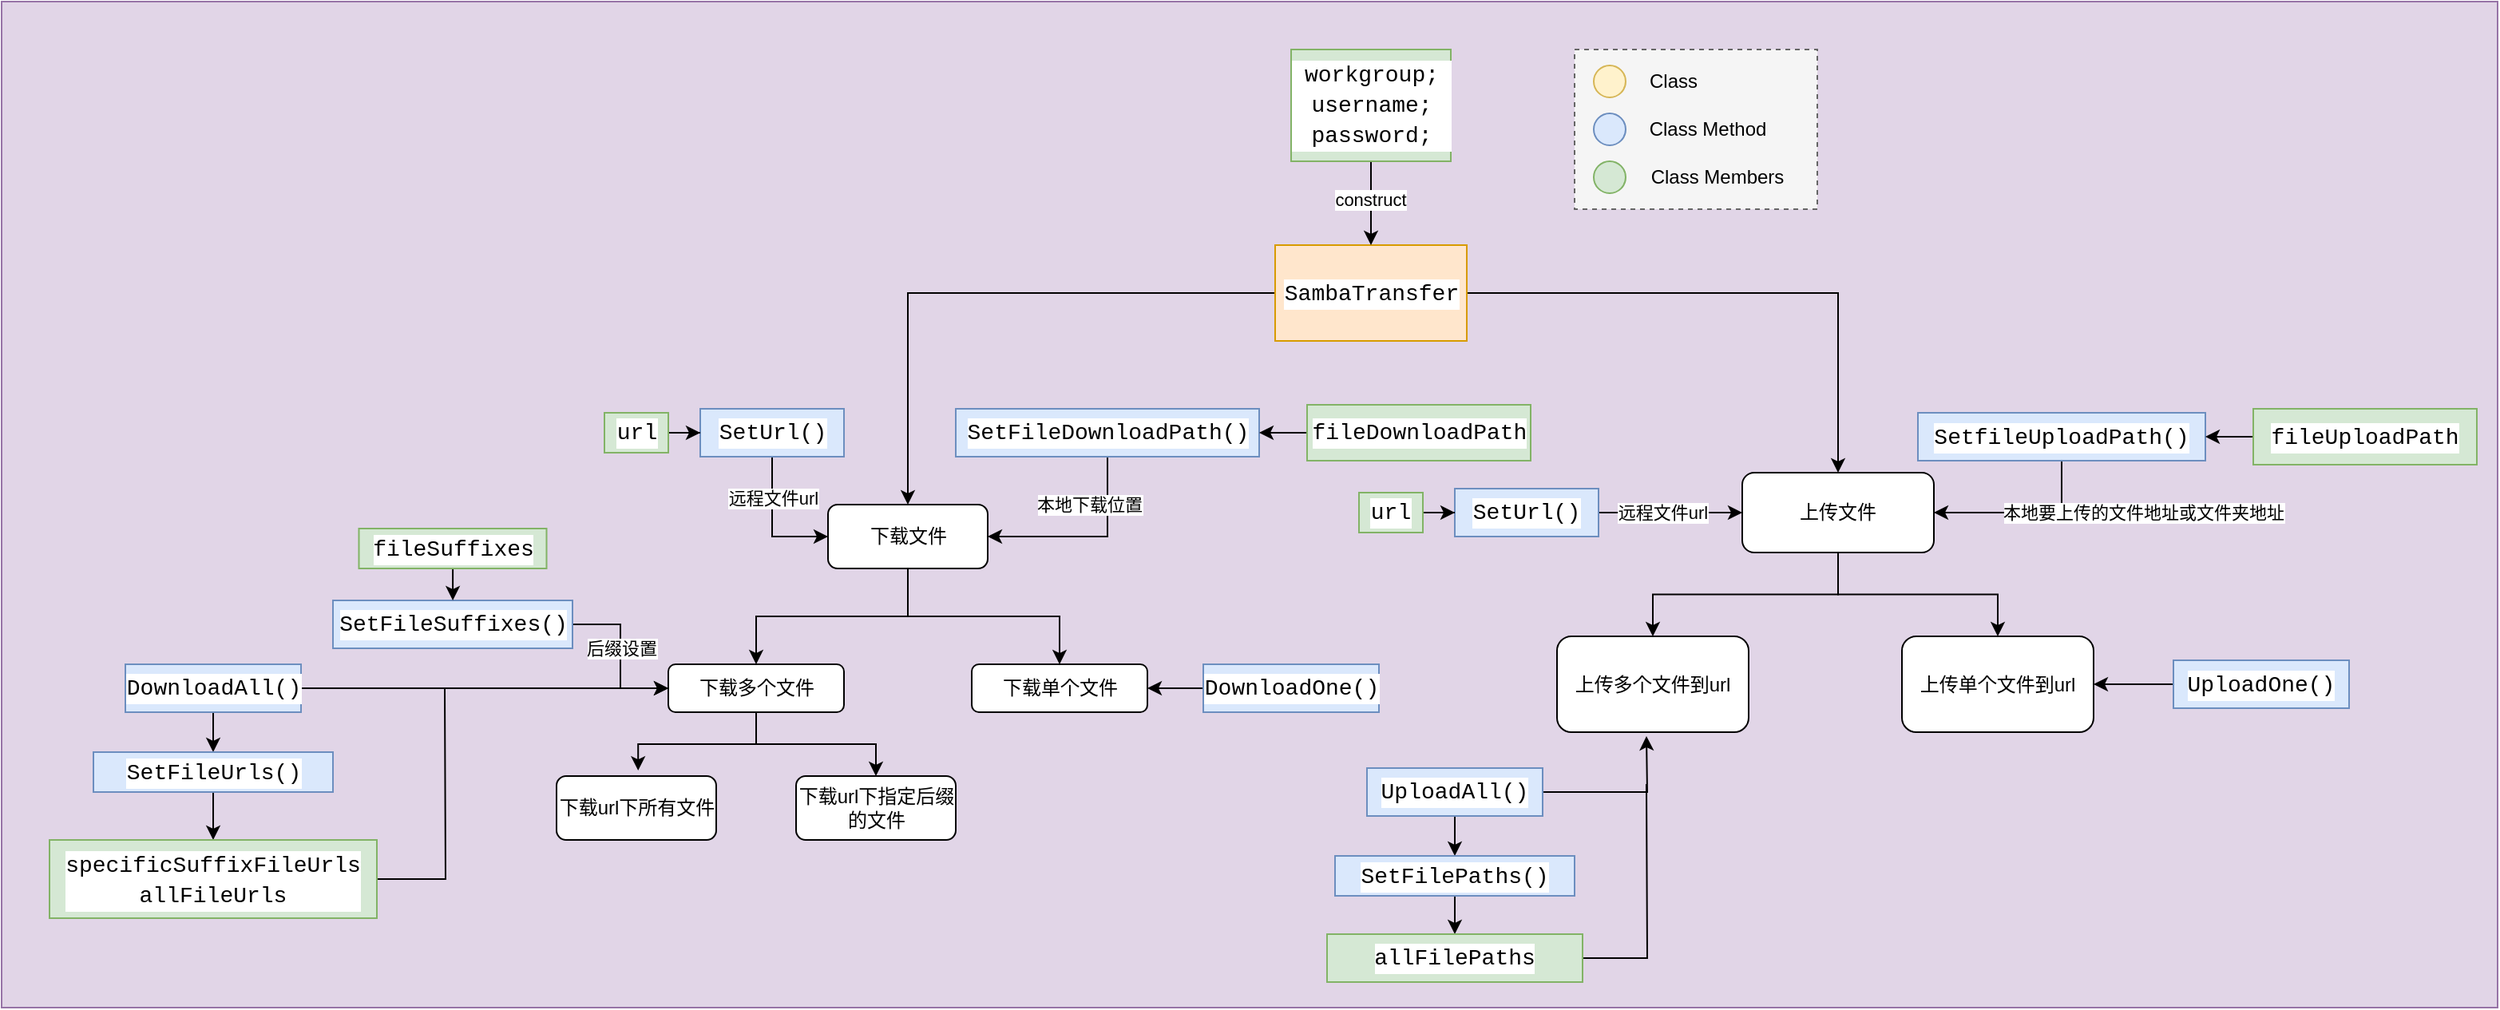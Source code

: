 <mxfile version="21.1.7" type="github">
  <diagram name="第 1 页" id="_zLIyNRm_XeTgNFHIo9I">
    <mxGraphModel dx="2651" dy="943" grid="1" gridSize="10" guides="1" tooltips="1" connect="1" arrows="1" fold="1" page="1" pageScale="1" pageWidth="827" pageHeight="1169" math="0" shadow="0">
      <root>
        <mxCell id="0" />
        <mxCell id="1" parent="0" />
        <mxCell id="PIOaSycnFOyhoBspQ5AJ-113" value="" style="rounded=0;whiteSpace=wrap;html=1;fillColor=#e1d5e7;strokeColor=#9673a6;" parent="1" vertex="1">
          <mxGeometry x="-760" y="60" width="1563" height="630" as="geometry" />
        </mxCell>
        <mxCell id="PIOaSycnFOyhoBspQ5AJ-112" value="" style="rounded=0;whiteSpace=wrap;html=1;dashed=1;strokeColor=#666666;fillColor=#f5f5f5;fontColor=#333333;" parent="1" vertex="1">
          <mxGeometry x="225" y="90" width="152" height="100" as="geometry" />
        </mxCell>
        <mxCell id="PIOaSycnFOyhoBspQ5AJ-72" style="edgeStyle=orthogonalEdgeStyle;rounded=0;orthogonalLoop=1;jettySize=auto;html=1;entryX=0.5;entryY=0;entryDx=0;entryDy=0;" parent="1" source="PIOaSycnFOyhoBspQ5AJ-1" target="PIOaSycnFOyhoBspQ5AJ-14" edge="1">
          <mxGeometry relative="1" as="geometry" />
        </mxCell>
        <mxCell id="PIOaSycnFOyhoBspQ5AJ-90" style="edgeStyle=orthogonalEdgeStyle;rounded=0;orthogonalLoop=1;jettySize=auto;html=1;entryX=0.5;entryY=0;entryDx=0;entryDy=0;" parent="1" source="PIOaSycnFOyhoBspQ5AJ-1" target="PIOaSycnFOyhoBspQ5AJ-74" edge="1">
          <mxGeometry relative="1" as="geometry" />
        </mxCell>
        <mxCell id="PIOaSycnFOyhoBspQ5AJ-1" value="&lt;div style=&quot;color: rgb(0, 0, 0); background-color: rgb(255, 255, 255); font-family: Consolas, &amp;quot;Courier New&amp;quot;, monospace; font-weight: normal; font-size: 14px; line-height: 19px;&quot;&gt;&lt;div&gt;SambaTransfer&lt;/div&gt;&lt;/div&gt;" style="rounded=0;whiteSpace=wrap;html=1;fillColor=#ffe6cc;strokeColor=#d79b00;" parent="1" vertex="1">
          <mxGeometry x="37.5" y="212.5" width="120" height="60" as="geometry" />
        </mxCell>
        <mxCell id="PIOaSycnFOyhoBspQ5AJ-68" style="edgeStyle=orthogonalEdgeStyle;rounded=0;orthogonalLoop=1;jettySize=auto;html=1;exitX=0.5;exitY=1;exitDx=0;exitDy=0;" parent="1" source="PIOaSycnFOyhoBspQ5AJ-5" target="PIOaSycnFOyhoBspQ5AJ-1" edge="1">
          <mxGeometry relative="1" as="geometry" />
        </mxCell>
        <mxCell id="PIOaSycnFOyhoBspQ5AJ-69" value="construct" style="edgeLabel;html=1;align=center;verticalAlign=middle;resizable=0;points=[];" parent="PIOaSycnFOyhoBspQ5AJ-68" vertex="1" connectable="0">
          <mxGeometry x="-0.109" y="-1" relative="1" as="geometry">
            <mxPoint as="offset" />
          </mxGeometry>
        </mxCell>
        <mxCell id="PIOaSycnFOyhoBspQ5AJ-5" value="&lt;div style=&quot;background-color: rgb(255, 255, 255); font-family: Consolas, &amp;quot;Courier New&amp;quot;, monospace; font-weight: normal; font-size: 14px; line-height: 19px;&quot;&gt;&lt;div style=&quot;background-color: rgb(255, 255, 255); font-family: Consolas, &amp;quot;Courier New&amp;quot;, monospace; font-weight: normal; font-size: 14px; line-height: 19px;&quot;&gt;&lt;div&gt;&lt;font color=&quot;#000000&quot;&gt;&amp;nbsp;workgroup;&amp;nbsp; username; &lt;br&gt;&lt;/font&gt;&lt;/div&gt;&lt;div&gt;&lt;font color=&quot;#000000&quot;&gt;password;&lt;/font&gt;&lt;/div&gt;&lt;/div&gt;&lt;/div&gt;" style="text;html=1;align=center;verticalAlign=middle;whiteSpace=wrap;rounded=0;fillColor=#d5e8d4;strokeColor=#82b366;" parent="1" vertex="1">
          <mxGeometry x="47.5" y="90" width="100" height="70" as="geometry" />
        </mxCell>
        <mxCell id="PIOaSycnFOyhoBspQ5AJ-18" style="edgeStyle=orthogonalEdgeStyle;rounded=0;orthogonalLoop=1;jettySize=auto;html=1;entryX=0.5;entryY=0;entryDx=0;entryDy=0;" parent="1" source="PIOaSycnFOyhoBspQ5AJ-14" target="PIOaSycnFOyhoBspQ5AJ-17" edge="1">
          <mxGeometry relative="1" as="geometry" />
        </mxCell>
        <mxCell id="PIOaSycnFOyhoBspQ5AJ-24" style="edgeStyle=orthogonalEdgeStyle;rounded=0;orthogonalLoop=1;jettySize=auto;html=1;entryX=0.5;entryY=0;entryDx=0;entryDy=0;" parent="1" source="PIOaSycnFOyhoBspQ5AJ-14" target="PIOaSycnFOyhoBspQ5AJ-23" edge="1">
          <mxGeometry relative="1" as="geometry" />
        </mxCell>
        <mxCell id="PIOaSycnFOyhoBspQ5AJ-14" value="下载文件" style="rounded=1;whiteSpace=wrap;html=1;" parent="1" vertex="1">
          <mxGeometry x="-242.5" y="375" width="100" height="40" as="geometry" />
        </mxCell>
        <mxCell id="PIOaSycnFOyhoBspQ5AJ-27" style="edgeStyle=orthogonalEdgeStyle;rounded=0;orthogonalLoop=1;jettySize=auto;html=1;entryX=0.511;entryY=-0.086;entryDx=0;entryDy=0;entryPerimeter=0;" parent="1" source="PIOaSycnFOyhoBspQ5AJ-17" target="PIOaSycnFOyhoBspQ5AJ-26" edge="1">
          <mxGeometry relative="1" as="geometry" />
        </mxCell>
        <mxCell id="PIOaSycnFOyhoBspQ5AJ-29" style="edgeStyle=orthogonalEdgeStyle;rounded=0;orthogonalLoop=1;jettySize=auto;html=1;entryX=0.5;entryY=0;entryDx=0;entryDy=0;" parent="1" source="PIOaSycnFOyhoBspQ5AJ-17" target="PIOaSycnFOyhoBspQ5AJ-28" edge="1">
          <mxGeometry relative="1" as="geometry" />
        </mxCell>
        <mxCell id="PIOaSycnFOyhoBspQ5AJ-17" value="下载多个文件" style="rounded=1;whiteSpace=wrap;html=1;" parent="1" vertex="1">
          <mxGeometry x="-342.5" y="475" width="110" height="30" as="geometry" />
        </mxCell>
        <mxCell id="PIOaSycnFOyhoBspQ5AJ-23" value="下载单个文件" style="rounded=1;whiteSpace=wrap;html=1;" parent="1" vertex="1">
          <mxGeometry x="-152.5" y="475" width="110" height="30" as="geometry" />
        </mxCell>
        <mxCell id="PIOaSycnFOyhoBspQ5AJ-26" value="下载url下所有文件" style="rounded=1;whiteSpace=wrap;html=1;" parent="1" vertex="1">
          <mxGeometry x="-412.5" y="545" width="100" height="40" as="geometry" />
        </mxCell>
        <mxCell id="PIOaSycnFOyhoBspQ5AJ-28" value="下载url下指定后缀的文件" style="rounded=1;whiteSpace=wrap;html=1;" parent="1" vertex="1">
          <mxGeometry x="-262.5" y="545" width="100" height="40" as="geometry" />
        </mxCell>
        <mxCell id="PIOaSycnFOyhoBspQ5AJ-33" style="edgeStyle=orthogonalEdgeStyle;rounded=0;orthogonalLoop=1;jettySize=auto;html=1;entryX=0;entryY=0.5;entryDx=0;entryDy=0;" parent="1" source="PIOaSycnFOyhoBspQ5AJ-30" target="PIOaSycnFOyhoBspQ5AJ-14" edge="1">
          <mxGeometry relative="1" as="geometry" />
        </mxCell>
        <mxCell id="PIOaSycnFOyhoBspQ5AJ-38" value="远程文件url" style="edgeLabel;html=1;align=center;verticalAlign=middle;resizable=0;points=[];" parent="PIOaSycnFOyhoBspQ5AJ-33" vertex="1" connectable="0">
          <mxGeometry x="0.004" y="2" relative="1" as="geometry">
            <mxPoint x="-2" y="-17" as="offset" />
          </mxGeometry>
        </mxCell>
        <mxCell id="PIOaSycnFOyhoBspQ5AJ-30" value="&lt;div style=&quot;color: rgb(0, 0, 0); background-color: rgb(255, 255, 255); font-family: Consolas, &amp;quot;Courier New&amp;quot;, monospace; font-weight: normal; font-size: 14px; line-height: 19px;&quot;&gt;&lt;div&gt;SetUrl()&lt;/div&gt;&lt;/div&gt;" style="rounded=0;whiteSpace=wrap;html=1;fillColor=#dae8fc;strokeColor=#6c8ebf;" parent="1" vertex="1">
          <mxGeometry x="-322.5" y="315" width="90" height="30" as="geometry" />
        </mxCell>
        <mxCell id="PIOaSycnFOyhoBspQ5AJ-36" style="edgeStyle=orthogonalEdgeStyle;rounded=0;orthogonalLoop=1;jettySize=auto;html=1;entryX=1;entryY=0.5;entryDx=0;entryDy=0;" parent="1" source="PIOaSycnFOyhoBspQ5AJ-35" target="PIOaSycnFOyhoBspQ5AJ-14" edge="1">
          <mxGeometry relative="1" as="geometry" />
        </mxCell>
        <mxCell id="PIOaSycnFOyhoBspQ5AJ-37" value="本地下载位置" style="edgeLabel;html=1;align=center;verticalAlign=middle;resizable=0;points=[];" parent="PIOaSycnFOyhoBspQ5AJ-36" vertex="1" connectable="0">
          <mxGeometry x="0.148" y="1" relative="1" as="geometry">
            <mxPoint x="10" y="-21" as="offset" />
          </mxGeometry>
        </mxCell>
        <mxCell id="PIOaSycnFOyhoBspQ5AJ-35" value="&lt;div style=&quot;color: rgb(0, 0, 0); background-color: rgb(255, 255, 255); font-family: Consolas, &amp;quot;Courier New&amp;quot;, monospace; font-weight: normal; font-size: 14px; line-height: 19px;&quot;&gt;&lt;div&gt;SetFileDownloadPath()&lt;/div&gt;&lt;/div&gt;" style="rounded=0;whiteSpace=wrap;html=1;fillColor=#dae8fc;strokeColor=#6c8ebf;" parent="1" vertex="1">
          <mxGeometry x="-162.5" y="315" width="190" height="30" as="geometry" />
        </mxCell>
        <mxCell id="PIOaSycnFOyhoBspQ5AJ-40" style="edgeStyle=orthogonalEdgeStyle;rounded=0;orthogonalLoop=1;jettySize=auto;html=1;entryX=0;entryY=0.5;entryDx=0;entryDy=0;" parent="1" source="PIOaSycnFOyhoBspQ5AJ-39" target="PIOaSycnFOyhoBspQ5AJ-17" edge="1">
          <mxGeometry relative="1" as="geometry" />
        </mxCell>
        <mxCell id="PIOaSycnFOyhoBspQ5AJ-64" style="edgeStyle=orthogonalEdgeStyle;rounded=0;orthogonalLoop=1;jettySize=auto;html=1;exitX=0.5;exitY=1;exitDx=0;exitDy=0;entryX=0.5;entryY=0;entryDx=0;entryDy=0;" parent="1" source="PIOaSycnFOyhoBspQ5AJ-39" target="PIOaSycnFOyhoBspQ5AJ-63" edge="1">
          <mxGeometry relative="1" as="geometry" />
        </mxCell>
        <mxCell id="PIOaSycnFOyhoBspQ5AJ-39" value="&lt;div style=&quot;color: rgb(0, 0, 0); background-color: rgb(255, 255, 255); font-family: Consolas, &amp;quot;Courier New&amp;quot;, monospace; font-weight: normal; font-size: 14px; line-height: 19px;&quot;&gt;&lt;div&gt;DownloadAll()&lt;/div&gt;&lt;/div&gt;" style="rounded=0;whiteSpace=wrap;html=1;fillColor=#dae8fc;strokeColor=#6c8ebf;" parent="1" vertex="1">
          <mxGeometry x="-682.5" y="475" width="110" height="30" as="geometry" />
        </mxCell>
        <mxCell id="PIOaSycnFOyhoBspQ5AJ-42" style="edgeStyle=orthogonalEdgeStyle;rounded=0;orthogonalLoop=1;jettySize=auto;html=1;exitX=1;exitY=0.5;exitDx=0;exitDy=0;entryX=0;entryY=0.5;entryDx=0;entryDy=0;" parent="1" source="PIOaSycnFOyhoBspQ5AJ-41" target="PIOaSycnFOyhoBspQ5AJ-17" edge="1">
          <mxGeometry relative="1" as="geometry" />
        </mxCell>
        <mxCell id="PIOaSycnFOyhoBspQ5AJ-43" value="后缀设置" style="edgeLabel;html=1;align=center;verticalAlign=middle;resizable=0;points=[];" parent="PIOaSycnFOyhoBspQ5AJ-42" vertex="1" connectable="0">
          <mxGeometry x="-0.583" y="2" relative="1" as="geometry">
            <mxPoint x="9" y="17" as="offset" />
          </mxGeometry>
        </mxCell>
        <mxCell id="PIOaSycnFOyhoBspQ5AJ-41" value="&lt;div style=&quot;color: rgb(0, 0, 0); background-color: rgb(255, 255, 255); font-family: Consolas, &amp;quot;Courier New&amp;quot;, monospace; font-weight: normal; font-size: 14px; line-height: 19px;&quot;&gt;&lt;div&gt;&lt;div style=&quot;color: rgb(0, 0, 0); background-color: rgb(255, 255, 255); font-family: Consolas, &amp;quot;Courier New&amp;quot;, monospace; font-weight: normal; font-size: 14px; line-height: 19px;&quot;&gt;&lt;div&gt;SetFileSuffixes()&lt;/div&gt;&lt;/div&gt;&lt;/div&gt;&lt;/div&gt;" style="rounded=0;whiteSpace=wrap;html=1;fillColor=#dae8fc;strokeColor=#6c8ebf;" parent="1" vertex="1">
          <mxGeometry x="-552.5" y="435" width="150" height="30" as="geometry" />
        </mxCell>
        <mxCell id="PIOaSycnFOyhoBspQ5AJ-45" style="edgeStyle=orthogonalEdgeStyle;rounded=0;orthogonalLoop=1;jettySize=auto;html=1;" parent="1" source="PIOaSycnFOyhoBspQ5AJ-44" target="PIOaSycnFOyhoBspQ5AJ-23" edge="1">
          <mxGeometry relative="1" as="geometry" />
        </mxCell>
        <mxCell id="PIOaSycnFOyhoBspQ5AJ-44" value="&lt;div style=&quot;color: rgb(0, 0, 0); background-color: rgb(255, 255, 255); font-family: Consolas, &amp;quot;Courier New&amp;quot;, monospace; font-weight: normal; font-size: 14px; line-height: 19px;&quot;&gt;&lt;div&gt;DownloadOne()&lt;/div&gt;&lt;/div&gt;" style="rounded=0;whiteSpace=wrap;html=1;fillColor=#dae8fc;strokeColor=#6c8ebf;" parent="1" vertex="1">
          <mxGeometry x="-7.5" y="475" width="110" height="30" as="geometry" />
        </mxCell>
        <mxCell id="PIOaSycnFOyhoBspQ5AJ-48" style="edgeStyle=orthogonalEdgeStyle;rounded=0;orthogonalLoop=1;jettySize=auto;html=1;entryX=0;entryY=0.5;entryDx=0;entryDy=0;" parent="1" source="PIOaSycnFOyhoBspQ5AJ-47" target="PIOaSycnFOyhoBspQ5AJ-30" edge="1">
          <mxGeometry relative="1" as="geometry" />
        </mxCell>
        <mxCell id="PIOaSycnFOyhoBspQ5AJ-47" value="&lt;div style=&quot;color: rgb(0, 0, 0); background-color: rgb(255, 255, 255); font-family: Consolas, &amp;quot;Courier New&amp;quot;, monospace; font-weight: normal; font-size: 14px; line-height: 19px;&quot;&gt;&lt;div&gt;url&lt;/div&gt;&lt;/div&gt;" style="rounded=0;whiteSpace=wrap;html=1;fillColor=#d5e8d4;strokeColor=#82b366;" parent="1" vertex="1">
          <mxGeometry x="-382.5" y="317.5" width="40" height="25" as="geometry" />
        </mxCell>
        <mxCell id="PIOaSycnFOyhoBspQ5AJ-62" value="" style="edgeStyle=orthogonalEdgeStyle;rounded=0;orthogonalLoop=1;jettySize=auto;html=1;" parent="1" source="PIOaSycnFOyhoBspQ5AJ-50" target="PIOaSycnFOyhoBspQ5AJ-35" edge="1">
          <mxGeometry relative="1" as="geometry" />
        </mxCell>
        <mxCell id="PIOaSycnFOyhoBspQ5AJ-50" value="&lt;div style=&quot;color: rgb(0, 0, 0); background-color: rgb(255, 255, 255); font-family: Consolas, &amp;quot;Courier New&amp;quot;, monospace; font-weight: normal; font-size: 14px; line-height: 19px;&quot;&gt;&lt;div&gt;fileDownloadPath&lt;/div&gt;&lt;/div&gt;" style="rounded=0;whiteSpace=wrap;html=1;fillColor=#d5e8d4;strokeColor=#82b366;" parent="1" vertex="1">
          <mxGeometry x="57.5" y="312.5" width="140" height="35" as="geometry" />
        </mxCell>
        <mxCell id="PIOaSycnFOyhoBspQ5AJ-59" style="edgeStyle=orthogonalEdgeStyle;rounded=0;orthogonalLoop=1;jettySize=auto;html=1;" parent="1" source="PIOaSycnFOyhoBspQ5AJ-56" target="PIOaSycnFOyhoBspQ5AJ-41" edge="1">
          <mxGeometry relative="1" as="geometry" />
        </mxCell>
        <mxCell id="PIOaSycnFOyhoBspQ5AJ-56" value="&lt;div style=&quot;color: rgb(0, 0, 0); background-color: rgb(255, 255, 255); font-family: Consolas, &amp;quot;Courier New&amp;quot;, monospace; font-weight: normal; line-height: 19px; font-size: 14px;&quot;&gt;&lt;div&gt;&lt;font style=&quot;font-size: 14px;&quot;&gt;fileSuffixes&lt;/font&gt;&lt;/div&gt;&lt;/div&gt;" style="rounded=0;whiteSpace=wrap;html=1;fillColor=#d5e8d4;strokeColor=#82b366;" parent="1" vertex="1">
          <mxGeometry x="-536.25" y="390" width="117.5" height="25" as="geometry" />
        </mxCell>
        <mxCell id="PIOaSycnFOyhoBspQ5AJ-66" style="edgeStyle=orthogonalEdgeStyle;rounded=0;orthogonalLoop=1;jettySize=auto;html=1;exitX=0.5;exitY=1;exitDx=0;exitDy=0;entryX=0.5;entryY=0;entryDx=0;entryDy=0;" parent="1" source="PIOaSycnFOyhoBspQ5AJ-63" target="PIOaSycnFOyhoBspQ5AJ-65" edge="1">
          <mxGeometry relative="1" as="geometry" />
        </mxCell>
        <mxCell id="PIOaSycnFOyhoBspQ5AJ-63" value="&lt;div style=&quot;color: rgb(0, 0, 0); background-color: rgb(255, 255, 255); font-family: Consolas, &amp;quot;Courier New&amp;quot;, monospace; font-weight: normal; font-size: 14px; line-height: 19px;&quot;&gt;&lt;div&gt;SetFileUrls()&lt;/div&gt;&lt;/div&gt;" style="rounded=0;whiteSpace=wrap;html=1;fillColor=#dae8fc;strokeColor=#6c8ebf;" parent="1" vertex="1">
          <mxGeometry x="-702.5" y="530" width="150" height="25" as="geometry" />
        </mxCell>
        <mxCell id="PIOaSycnFOyhoBspQ5AJ-67" style="edgeStyle=orthogonalEdgeStyle;rounded=0;orthogonalLoop=1;jettySize=auto;html=1;endArrow=none;endFill=0;" parent="1" source="PIOaSycnFOyhoBspQ5AJ-65" edge="1">
          <mxGeometry relative="1" as="geometry">
            <mxPoint x="-482.5" y="490" as="targetPoint" />
          </mxGeometry>
        </mxCell>
        <mxCell id="PIOaSycnFOyhoBspQ5AJ-65" value="&lt;div style=&quot;color: rgb(0, 0, 0); background-color: rgb(255, 255, 255); font-family: Consolas, &amp;quot;Courier New&amp;quot;, monospace; font-weight: normal; font-size: 14px; line-height: 19px;&quot;&gt;&lt;div&gt;specificSuffixFileUrls&lt;div style=&quot;color: rgb(0, 0, 0); background-color: rgb(255, 255, 255); font-family: Consolas, &amp;quot;Courier New&amp;quot;, monospace; font-weight: normal; font-size: 14px; line-height: 19px;&quot;&gt;&lt;div&gt;allFileUrls&lt;/div&gt;&lt;/div&gt;&lt;/div&gt;&lt;/div&gt;" style="rounded=0;whiteSpace=wrap;html=1;fillColor=#d5e8d4;strokeColor=#82b366;" parent="1" vertex="1">
          <mxGeometry x="-730" y="585" width="205" height="49" as="geometry" />
        </mxCell>
        <mxCell id="PIOaSycnFOyhoBspQ5AJ-77" style="edgeStyle=orthogonalEdgeStyle;rounded=0;orthogonalLoop=1;jettySize=auto;html=1;" parent="1" source="PIOaSycnFOyhoBspQ5AJ-74" target="PIOaSycnFOyhoBspQ5AJ-76" edge="1">
          <mxGeometry relative="1" as="geometry" />
        </mxCell>
        <mxCell id="PIOaSycnFOyhoBspQ5AJ-79" style="edgeStyle=orthogonalEdgeStyle;rounded=0;orthogonalLoop=1;jettySize=auto;html=1;" parent="1" source="PIOaSycnFOyhoBspQ5AJ-74" target="PIOaSycnFOyhoBspQ5AJ-78" edge="1">
          <mxGeometry relative="1" as="geometry" />
        </mxCell>
        <mxCell id="PIOaSycnFOyhoBspQ5AJ-74" value="上传文件" style="rounded=1;whiteSpace=wrap;html=1;" parent="1" vertex="1">
          <mxGeometry x="330" y="355" width="120" height="50" as="geometry" />
        </mxCell>
        <mxCell id="PIOaSycnFOyhoBspQ5AJ-76" value="上传多个文件到url" style="rounded=1;whiteSpace=wrap;html=1;" parent="1" vertex="1">
          <mxGeometry x="214" y="457.5" width="120" height="60" as="geometry" />
        </mxCell>
        <mxCell id="PIOaSycnFOyhoBspQ5AJ-78" value="上传单个文件到url" style="rounded=1;whiteSpace=wrap;html=1;" parent="1" vertex="1">
          <mxGeometry x="430" y="457.5" width="120" height="60" as="geometry" />
        </mxCell>
        <mxCell id="PIOaSycnFOyhoBspQ5AJ-80" style="edgeStyle=orthogonalEdgeStyle;rounded=0;orthogonalLoop=1;jettySize=auto;html=1;entryX=0;entryY=0.5;entryDx=0;entryDy=0;" parent="1" source="PIOaSycnFOyhoBspQ5AJ-82" target="PIOaSycnFOyhoBspQ5AJ-74" edge="1">
          <mxGeometry relative="1" as="geometry">
            <mxPoint x="250.5" y="397.5" as="targetPoint" />
          </mxGeometry>
        </mxCell>
        <mxCell id="PIOaSycnFOyhoBspQ5AJ-81" value="远程文件url" style="edgeLabel;html=1;align=center;verticalAlign=middle;resizable=0;points=[];" parent="PIOaSycnFOyhoBspQ5AJ-80" vertex="1" connectable="0">
          <mxGeometry x="0.004" y="2" relative="1" as="geometry">
            <mxPoint x="-5" y="2" as="offset" />
          </mxGeometry>
        </mxCell>
        <mxCell id="PIOaSycnFOyhoBspQ5AJ-82" value="&lt;div style=&quot;color: rgb(0, 0, 0); background-color: rgb(255, 255, 255); font-family: Consolas, &amp;quot;Courier New&amp;quot;, monospace; font-weight: normal; font-size: 14px; line-height: 19px;&quot;&gt;&lt;div&gt;SetUrl()&lt;/div&gt;&lt;/div&gt;" style="rounded=0;whiteSpace=wrap;html=1;fillColor=#dae8fc;strokeColor=#6c8ebf;" parent="1" vertex="1">
          <mxGeometry x="150" y="365" width="90" height="30" as="geometry" />
        </mxCell>
        <mxCell id="PIOaSycnFOyhoBspQ5AJ-83" style="edgeStyle=orthogonalEdgeStyle;rounded=0;orthogonalLoop=1;jettySize=auto;html=1;entryX=0;entryY=0.5;entryDx=0;entryDy=0;" parent="1" source="PIOaSycnFOyhoBspQ5AJ-84" target="PIOaSycnFOyhoBspQ5AJ-82" edge="1">
          <mxGeometry relative="1" as="geometry" />
        </mxCell>
        <mxCell id="PIOaSycnFOyhoBspQ5AJ-84" value="&lt;div style=&quot;color: rgb(0, 0, 0); background-color: rgb(255, 255, 255); font-family: Consolas, &amp;quot;Courier New&amp;quot;, monospace; font-weight: normal; font-size: 14px; line-height: 19px;&quot;&gt;&lt;div&gt;url&lt;/div&gt;&lt;/div&gt;" style="rounded=0;whiteSpace=wrap;html=1;fillColor=#d5e8d4;strokeColor=#82b366;" parent="1" vertex="1">
          <mxGeometry x="90" y="367.5" width="40" height="25" as="geometry" />
        </mxCell>
        <mxCell id="PIOaSycnFOyhoBspQ5AJ-89" style="edgeStyle=orthogonalEdgeStyle;rounded=0;orthogonalLoop=1;jettySize=auto;html=1;entryX=1;entryY=0.5;entryDx=0;entryDy=0;" parent="1" source="PIOaSycnFOyhoBspQ5AJ-85" target="PIOaSycnFOyhoBspQ5AJ-74" edge="1">
          <mxGeometry relative="1" as="geometry" />
        </mxCell>
        <mxCell id="PIOaSycnFOyhoBspQ5AJ-91" value="本地要上传的文件地址或文件夹地址" style="edgeLabel;html=1;align=center;verticalAlign=middle;resizable=0;points=[];" parent="PIOaSycnFOyhoBspQ5AJ-89" vertex="1" connectable="0">
          <mxGeometry x="0.029" y="1" relative="1" as="geometry">
            <mxPoint x="76" y="-1" as="offset" />
          </mxGeometry>
        </mxCell>
        <mxCell id="PIOaSycnFOyhoBspQ5AJ-85" value="&lt;div style=&quot;color: rgb(0, 0, 0); background-color: rgb(255, 255, 255); font-family: Consolas, &amp;quot;Courier New&amp;quot;, monospace; font-weight: normal; font-size: 14px; line-height: 19px;&quot;&gt;&lt;div&gt;SetfileUploadPath()&lt;/div&gt;&lt;/div&gt;" style="rounded=0;whiteSpace=wrap;html=1;fillColor=#dae8fc;strokeColor=#6c8ebf;" parent="1" vertex="1">
          <mxGeometry x="440" y="317.5" width="180" height="30" as="geometry" />
        </mxCell>
        <mxCell id="PIOaSycnFOyhoBspQ5AJ-86" value="" style="edgeStyle=orthogonalEdgeStyle;rounded=0;orthogonalLoop=1;jettySize=auto;html=1;" parent="1" source="PIOaSycnFOyhoBspQ5AJ-87" target="PIOaSycnFOyhoBspQ5AJ-85" edge="1">
          <mxGeometry relative="1" as="geometry" />
        </mxCell>
        <mxCell id="PIOaSycnFOyhoBspQ5AJ-87" value="&lt;div style=&quot;color: rgb(0, 0, 0); background-color: rgb(255, 255, 255); font-family: Consolas, &amp;quot;Courier New&amp;quot;, monospace; font-weight: normal; font-size: 14px; line-height: 19px;&quot;&gt;&lt;div&gt;fileUploadPath&lt;/div&gt;&lt;/div&gt;" style="rounded=0;whiteSpace=wrap;html=1;fillColor=#d5e8d4;strokeColor=#82b366;" parent="1" vertex="1">
          <mxGeometry x="650" y="315" width="140" height="35" as="geometry" />
        </mxCell>
        <mxCell id="PIOaSycnFOyhoBspQ5AJ-93" style="edgeStyle=orthogonalEdgeStyle;rounded=0;orthogonalLoop=1;jettySize=auto;html=1;" parent="1" source="PIOaSycnFOyhoBspQ5AJ-92" target="PIOaSycnFOyhoBspQ5AJ-78" edge="1">
          <mxGeometry relative="1" as="geometry" />
        </mxCell>
        <mxCell id="PIOaSycnFOyhoBspQ5AJ-92" value="&lt;div style=&quot;color: rgb(0, 0, 0); background-color: rgb(255, 255, 255); font-family: Consolas, &amp;quot;Courier New&amp;quot;, monospace; font-weight: normal; font-size: 14px; line-height: 19px;&quot;&gt;&lt;div&gt;UploadOne()&lt;/div&gt;&lt;/div&gt;" style="rounded=0;whiteSpace=wrap;html=1;fillColor=#dae8fc;strokeColor=#6c8ebf;" parent="1" vertex="1">
          <mxGeometry x="600" y="472.5" width="110" height="30" as="geometry" />
        </mxCell>
        <mxCell id="PIOaSycnFOyhoBspQ5AJ-94" style="edgeStyle=orthogonalEdgeStyle;rounded=0;orthogonalLoop=1;jettySize=auto;html=1;exitX=0.5;exitY=1;exitDx=0;exitDy=0;entryX=0.5;entryY=0;entryDx=0;entryDy=0;" parent="1" source="PIOaSycnFOyhoBspQ5AJ-95" target="PIOaSycnFOyhoBspQ5AJ-97" edge="1">
          <mxGeometry relative="1" as="geometry" />
        </mxCell>
        <mxCell id="PIOaSycnFOyhoBspQ5AJ-103" style="edgeStyle=orthogonalEdgeStyle;rounded=0;orthogonalLoop=1;jettySize=auto;html=1;exitX=1;exitY=0.5;exitDx=0;exitDy=0;" parent="1" source="PIOaSycnFOyhoBspQ5AJ-95" edge="1">
          <mxGeometry relative="1" as="geometry">
            <mxPoint x="270" y="520" as="targetPoint" />
          </mxGeometry>
        </mxCell>
        <mxCell id="PIOaSycnFOyhoBspQ5AJ-95" value="&lt;div style=&quot;color: rgb(0, 0, 0); background-color: rgb(255, 255, 255); font-family: Consolas, &amp;quot;Courier New&amp;quot;, monospace; font-weight: normal; font-size: 14px; line-height: 19px;&quot;&gt;&lt;div&gt;UploadAll()&lt;/div&gt;&lt;/div&gt;" style="rounded=0;whiteSpace=wrap;html=1;fillColor=#dae8fc;strokeColor=#6c8ebf;" parent="1" vertex="1">
          <mxGeometry x="95" y="540" width="110" height="30" as="geometry" />
        </mxCell>
        <mxCell id="PIOaSycnFOyhoBspQ5AJ-96" style="edgeStyle=orthogonalEdgeStyle;rounded=0;orthogonalLoop=1;jettySize=auto;html=1;exitX=0.5;exitY=1;exitDx=0;exitDy=0;entryX=0.5;entryY=0;entryDx=0;entryDy=0;" parent="1" source="PIOaSycnFOyhoBspQ5AJ-97" target="PIOaSycnFOyhoBspQ5AJ-99" edge="1">
          <mxGeometry relative="1" as="geometry" />
        </mxCell>
        <mxCell id="PIOaSycnFOyhoBspQ5AJ-97" value="&lt;div style=&quot;color: rgb(0, 0, 0); background-color: rgb(255, 255, 255); font-family: Consolas, &amp;quot;Courier New&amp;quot;, monospace; font-weight: normal; font-size: 14px; line-height: 19px;&quot;&gt;&lt;div&gt;SetFilePaths()&lt;/div&gt;&lt;/div&gt;" style="rounded=0;whiteSpace=wrap;html=1;fillColor=#dae8fc;strokeColor=#6c8ebf;" parent="1" vertex="1">
          <mxGeometry x="75" y="595" width="150" height="25" as="geometry" />
        </mxCell>
        <mxCell id="PIOaSycnFOyhoBspQ5AJ-104" style="edgeStyle=orthogonalEdgeStyle;rounded=0;orthogonalLoop=1;jettySize=auto;html=1;endArrow=none;endFill=0;" parent="1" source="PIOaSycnFOyhoBspQ5AJ-99" edge="1">
          <mxGeometry relative="1" as="geometry">
            <mxPoint x="270" y="550" as="targetPoint" />
          </mxGeometry>
        </mxCell>
        <mxCell id="PIOaSycnFOyhoBspQ5AJ-99" value="&lt;div style=&quot;color: rgb(0, 0, 0); background-color: rgb(255, 255, 255); font-family: Consolas, &amp;quot;Courier New&amp;quot;, monospace; font-weight: normal; font-size: 14px; line-height: 19px;&quot;&gt;&lt;div&gt;allFilePaths&lt;/div&gt;&lt;/div&gt;" style="rounded=0;whiteSpace=wrap;html=1;fillColor=#d5e8d4;strokeColor=#82b366;" parent="1" vertex="1">
          <mxGeometry x="70" y="644" width="160" height="30" as="geometry" />
        </mxCell>
        <mxCell id="PIOaSycnFOyhoBspQ5AJ-105" value="" style="ellipse;whiteSpace=wrap;html=1;aspect=fixed;fillColor=#fff2cc;strokeColor=#d6b656;" parent="1" vertex="1">
          <mxGeometry x="237" y="100" width="20" height="20" as="geometry" />
        </mxCell>
        <mxCell id="PIOaSycnFOyhoBspQ5AJ-106" value="" style="ellipse;whiteSpace=wrap;html=1;aspect=fixed;fillColor=#dae8fc;strokeColor=#6c8ebf;" parent="1" vertex="1">
          <mxGeometry x="237" y="130" width="20" height="20" as="geometry" />
        </mxCell>
        <mxCell id="PIOaSycnFOyhoBspQ5AJ-107" value="" style="ellipse;whiteSpace=wrap;html=1;aspect=fixed;fillColor=#d5e8d4;strokeColor=#82b366;" parent="1" vertex="1">
          <mxGeometry x="237" y="160" width="20" height="20" as="geometry" />
        </mxCell>
        <mxCell id="PIOaSycnFOyhoBspQ5AJ-108" value="Class" style="text;html=1;strokeColor=none;fillColor=none;align=center;verticalAlign=middle;whiteSpace=wrap;rounded=0;" parent="1" vertex="1">
          <mxGeometry x="257" y="95" width="60" height="30" as="geometry" />
        </mxCell>
        <mxCell id="PIOaSycnFOyhoBspQ5AJ-109" value="Class Method" style="text;html=1;strokeColor=none;fillColor=none;align=center;verticalAlign=middle;whiteSpace=wrap;rounded=0;" parent="1" vertex="1">
          <mxGeometry x="257" y="125" width="102.5" height="30" as="geometry" />
        </mxCell>
        <mxCell id="PIOaSycnFOyhoBspQ5AJ-110" value="Class Members" style="text;html=1;strokeColor=none;fillColor=none;align=center;verticalAlign=middle;whiteSpace=wrap;rounded=0;" parent="1" vertex="1">
          <mxGeometry x="258.25" y="155" width="112.5" height="30" as="geometry" />
        </mxCell>
      </root>
    </mxGraphModel>
  </diagram>
</mxfile>
